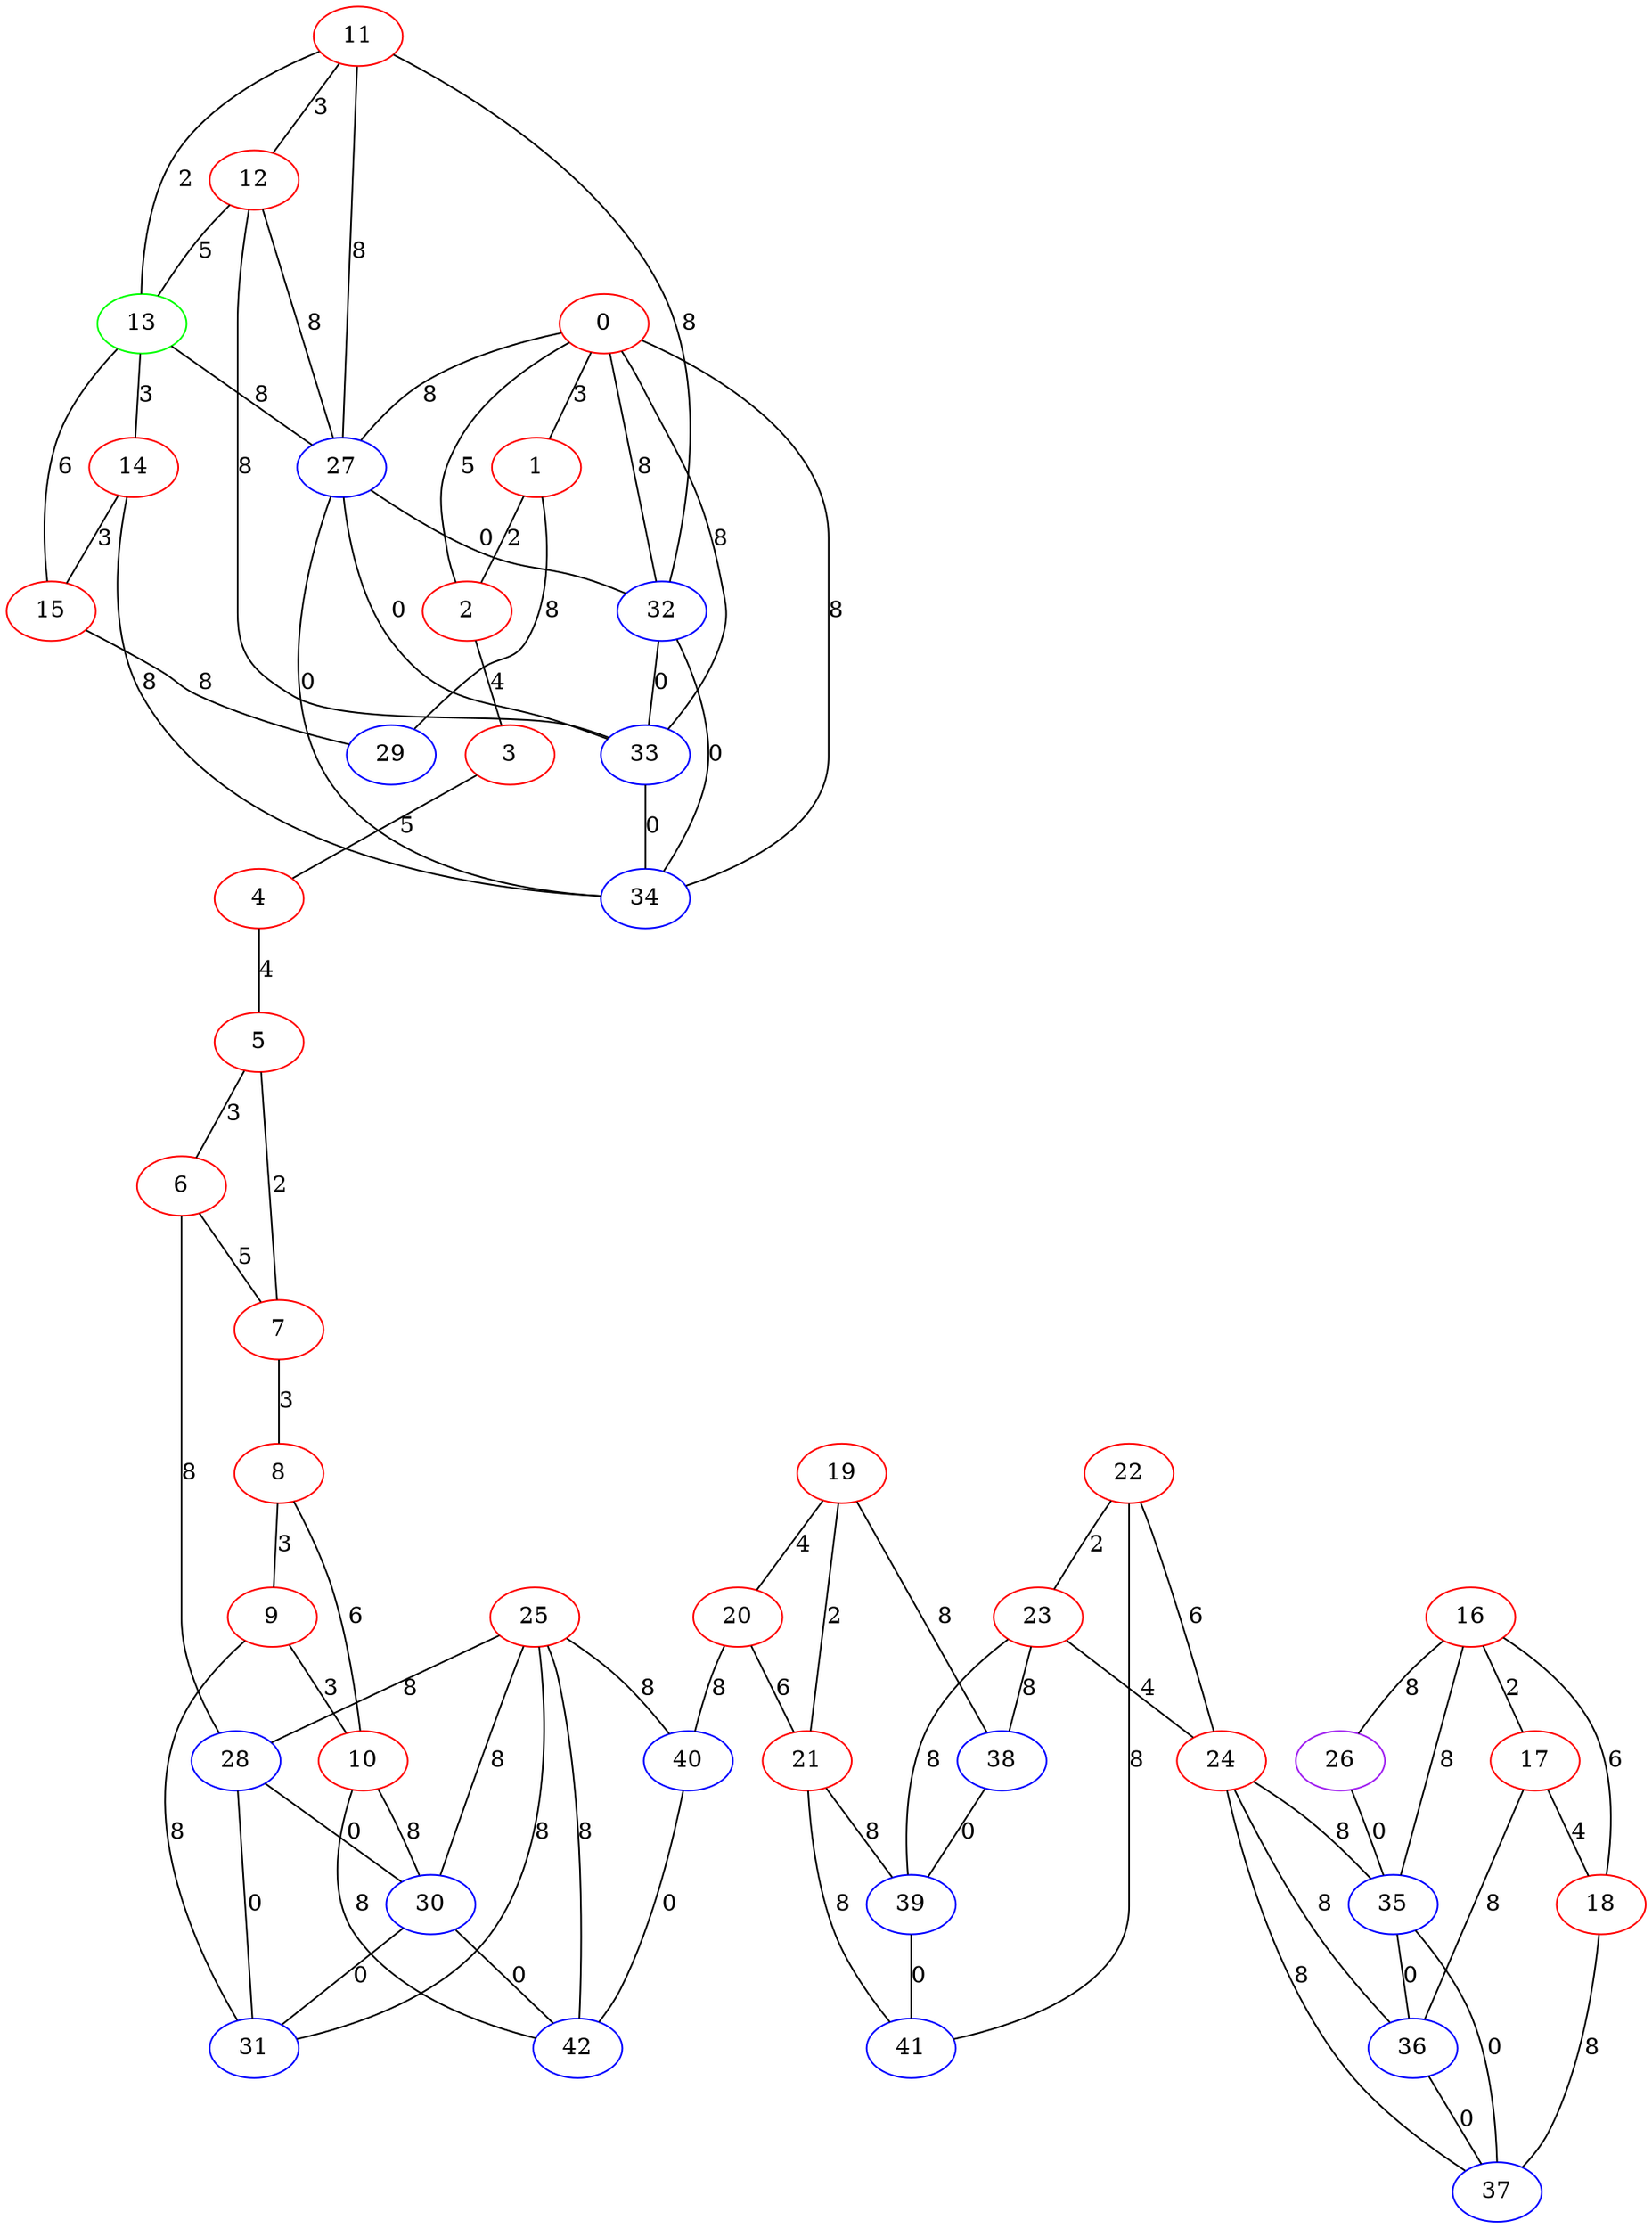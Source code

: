 graph "" {
0 [color=red, weight=1];
1 [color=red, weight=1];
2 [color=red, weight=1];
3 [color=red, weight=1];
4 [color=red, weight=1];
5 [color=red, weight=1];
6 [color=red, weight=1];
7 [color=red, weight=1];
8 [color=red, weight=1];
9 [color=red, weight=1];
10 [color=red, weight=1];
11 [color=red, weight=1];
12 [color=red, weight=1];
13 [color=green, weight=2];
14 [color=red, weight=1];
15 [color=red, weight=1];
16 [color=red, weight=1];
17 [color=red, weight=1];
18 [color=red, weight=1];
19 [color=red, weight=1];
20 [color=red, weight=1];
21 [color=red, weight=1];
22 [color=red, weight=1];
23 [color=red, weight=1];
24 [color=red, weight=1];
25 [color=red, weight=1];
26 [color=purple, weight=4];
27 [color=blue, weight=3];
28 [color=blue, weight=3];
29 [color=blue, weight=3];
30 [color=blue, weight=3];
31 [color=blue, weight=3];
32 [color=blue, weight=3];
33 [color=blue, weight=3];
34 [color=blue, weight=3];
35 [color=blue, weight=3];
36 [color=blue, weight=3];
37 [color=blue, weight=3];
38 [color=blue, weight=3];
39 [color=blue, weight=3];
40 [color=blue, weight=3];
41 [color=blue, weight=3];
42 [color=blue, weight=3];
0 -- 32  [key=0, label=8];
0 -- 1  [key=0, label=3];
0 -- 2  [key=0, label=5];
0 -- 33  [key=0, label=8];
0 -- 34  [key=0, label=8];
0 -- 27  [key=0, label=8];
1 -- 2  [key=0, label=2];
1 -- 29  [key=0, label=8];
2 -- 3  [key=0, label=4];
3 -- 4  [key=0, label=5];
4 -- 5  [key=0, label=4];
5 -- 6  [key=0, label=3];
5 -- 7  [key=0, label=2];
6 -- 28  [key=0, label=8];
6 -- 7  [key=0, label=5];
7 -- 8  [key=0, label=3];
8 -- 9  [key=0, label=3];
8 -- 10  [key=0, label=6];
9 -- 10  [key=0, label=3];
9 -- 31  [key=0, label=8];
10 -- 42  [key=0, label=8];
10 -- 30  [key=0, label=8];
11 -- 32  [key=0, label=8];
11 -- 27  [key=0, label=8];
11 -- 12  [key=0, label=3];
11 -- 13  [key=0, label=2];
12 -- 27  [key=0, label=8];
12 -- 33  [key=0, label=8];
12 -- 13  [key=0, label=5];
13 -- 27  [key=0, label=8];
13 -- 14  [key=0, label=3];
13 -- 15  [key=0, label=6];
14 -- 34  [key=0, label=8];
14 -- 15  [key=0, label=3];
15 -- 29  [key=0, label=8];
16 -- 17  [key=0, label=2];
16 -- 18  [key=0, label=6];
16 -- 35  [key=0, label=8];
16 -- 26  [key=0, label=8];
17 -- 18  [key=0, label=4];
17 -- 36  [key=0, label=8];
18 -- 37  [key=0, label=8];
19 -- 20  [key=0, label=4];
19 -- 21  [key=0, label=2];
19 -- 38  [key=0, label=8];
20 -- 40  [key=0, label=8];
20 -- 21  [key=0, label=6];
21 -- 41  [key=0, label=8];
21 -- 39  [key=0, label=8];
22 -- 24  [key=0, label=6];
22 -- 41  [key=0, label=8];
22 -- 23  [key=0, label=2];
23 -- 24  [key=0, label=4];
23 -- 38  [key=0, label=8];
23 -- 39  [key=0, label=8];
24 -- 35  [key=0, label=8];
24 -- 36  [key=0, label=8];
24 -- 37  [key=0, label=8];
25 -- 40  [key=0, label=8];
25 -- 42  [key=0, label=8];
25 -- 28  [key=0, label=8];
25 -- 30  [key=0, label=8];
25 -- 31  [key=0, label=8];
26 -- 35  [key=0, label=0];
27 -- 32  [key=0, label=0];
27 -- 33  [key=0, label=0];
27 -- 34  [key=0, label=0];
28 -- 30  [key=0, label=0];
28 -- 31  [key=0, label=0];
30 -- 42  [key=0, label=0];
30 -- 31  [key=0, label=0];
32 -- 33  [key=0, label=0];
32 -- 34  [key=0, label=0];
33 -- 34  [key=0, label=0];
35 -- 36  [key=0, label=0];
35 -- 37  [key=0, label=0];
36 -- 37  [key=0, label=0];
38 -- 39  [key=0, label=0];
39 -- 41  [key=0, label=0];
40 -- 42  [key=0, label=0];
}

